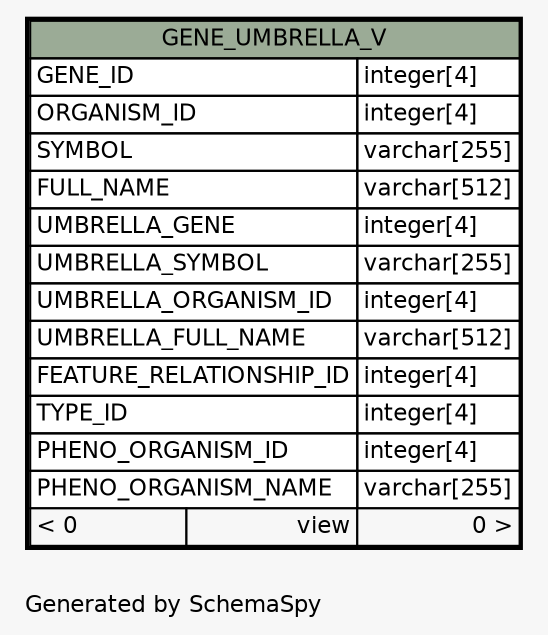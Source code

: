 // dot 2.38.0 on Windows 10 10.0
// SchemaSpy rev Unknown
digraph "oneDegreeRelationshipsDiagram" {
  graph [
    rankdir="RL"
    bgcolor="#f7f7f7"
    label="\nGenerated by SchemaSpy"
    labeljust="l"
    nodesep="0.18"
    ranksep="0.46"
    fontname="Helvetica"
    fontsize="11"
  ];
  node [
    fontname="Helvetica"
    fontsize="11"
    shape="plaintext"
  ];
  edge [
    arrowsize="0.8"
  ];
  "GENE_UMBRELLA_V" [
    label=<
    <TABLE BORDER="2" CELLBORDER="1" CELLSPACING="0" BGCOLOR="#ffffff">
      <TR><TD COLSPAN="3" BGCOLOR="#9bab96" ALIGN="CENTER">GENE_UMBRELLA_V</TD></TR>
      <TR><TD PORT="GENE_ID" COLSPAN="2" ALIGN="LEFT">GENE_ID</TD><TD PORT="GENE_ID.type" ALIGN="LEFT">integer[4]</TD></TR>
      <TR><TD PORT="ORGANISM_ID" COLSPAN="2" ALIGN="LEFT">ORGANISM_ID</TD><TD PORT="ORGANISM_ID.type" ALIGN="LEFT">integer[4]</TD></TR>
      <TR><TD PORT="SYMBOL" COLSPAN="2" ALIGN="LEFT">SYMBOL</TD><TD PORT="SYMBOL.type" ALIGN="LEFT">varchar[255]</TD></TR>
      <TR><TD PORT="FULL_NAME" COLSPAN="2" ALIGN="LEFT">FULL_NAME</TD><TD PORT="FULL_NAME.type" ALIGN="LEFT">varchar[512]</TD></TR>
      <TR><TD PORT="UMBRELLA_GENE" COLSPAN="2" ALIGN="LEFT">UMBRELLA_GENE</TD><TD PORT="UMBRELLA_GENE.type" ALIGN="LEFT">integer[4]</TD></TR>
      <TR><TD PORT="UMBRELLA_SYMBOL" COLSPAN="2" ALIGN="LEFT">UMBRELLA_SYMBOL</TD><TD PORT="UMBRELLA_SYMBOL.type" ALIGN="LEFT">varchar[255]</TD></TR>
      <TR><TD PORT="UMBRELLA_ORGANISM_ID" COLSPAN="2" ALIGN="LEFT">UMBRELLA_ORGANISM_ID</TD><TD PORT="UMBRELLA_ORGANISM_ID.type" ALIGN="LEFT">integer[4]</TD></TR>
      <TR><TD PORT="UMBRELLA_FULL_NAME" COLSPAN="2" ALIGN="LEFT">UMBRELLA_FULL_NAME</TD><TD PORT="UMBRELLA_FULL_NAME.type" ALIGN="LEFT">varchar[512]</TD></TR>
      <TR><TD PORT="FEATURE_RELATIONSHIP_ID" COLSPAN="2" ALIGN="LEFT">FEATURE_RELATIONSHIP_ID</TD><TD PORT="FEATURE_RELATIONSHIP_ID.type" ALIGN="LEFT">integer[4]</TD></TR>
      <TR><TD PORT="TYPE_ID" COLSPAN="2" ALIGN="LEFT">TYPE_ID</TD><TD PORT="TYPE_ID.type" ALIGN="LEFT">integer[4]</TD></TR>
      <TR><TD PORT="PHENO_ORGANISM_ID" COLSPAN="2" ALIGN="LEFT">PHENO_ORGANISM_ID</TD><TD PORT="PHENO_ORGANISM_ID.type" ALIGN="LEFT">integer[4]</TD></TR>
      <TR><TD PORT="PHENO_ORGANISM_NAME" COLSPAN="2" ALIGN="LEFT">PHENO_ORGANISM_NAME</TD><TD PORT="PHENO_ORGANISM_NAME.type" ALIGN="LEFT">varchar[255]</TD></TR>
      <TR><TD ALIGN="LEFT" BGCOLOR="#f7f7f7">&lt; 0</TD><TD ALIGN="RIGHT" BGCOLOR="#f7f7f7">view</TD><TD ALIGN="RIGHT" BGCOLOR="#f7f7f7">0 &gt;</TD></TR>
    </TABLE>>
    URL="GENE_UMBRELLA_V.html"
    tooltip="GENE_UMBRELLA_V"
  ];
}
